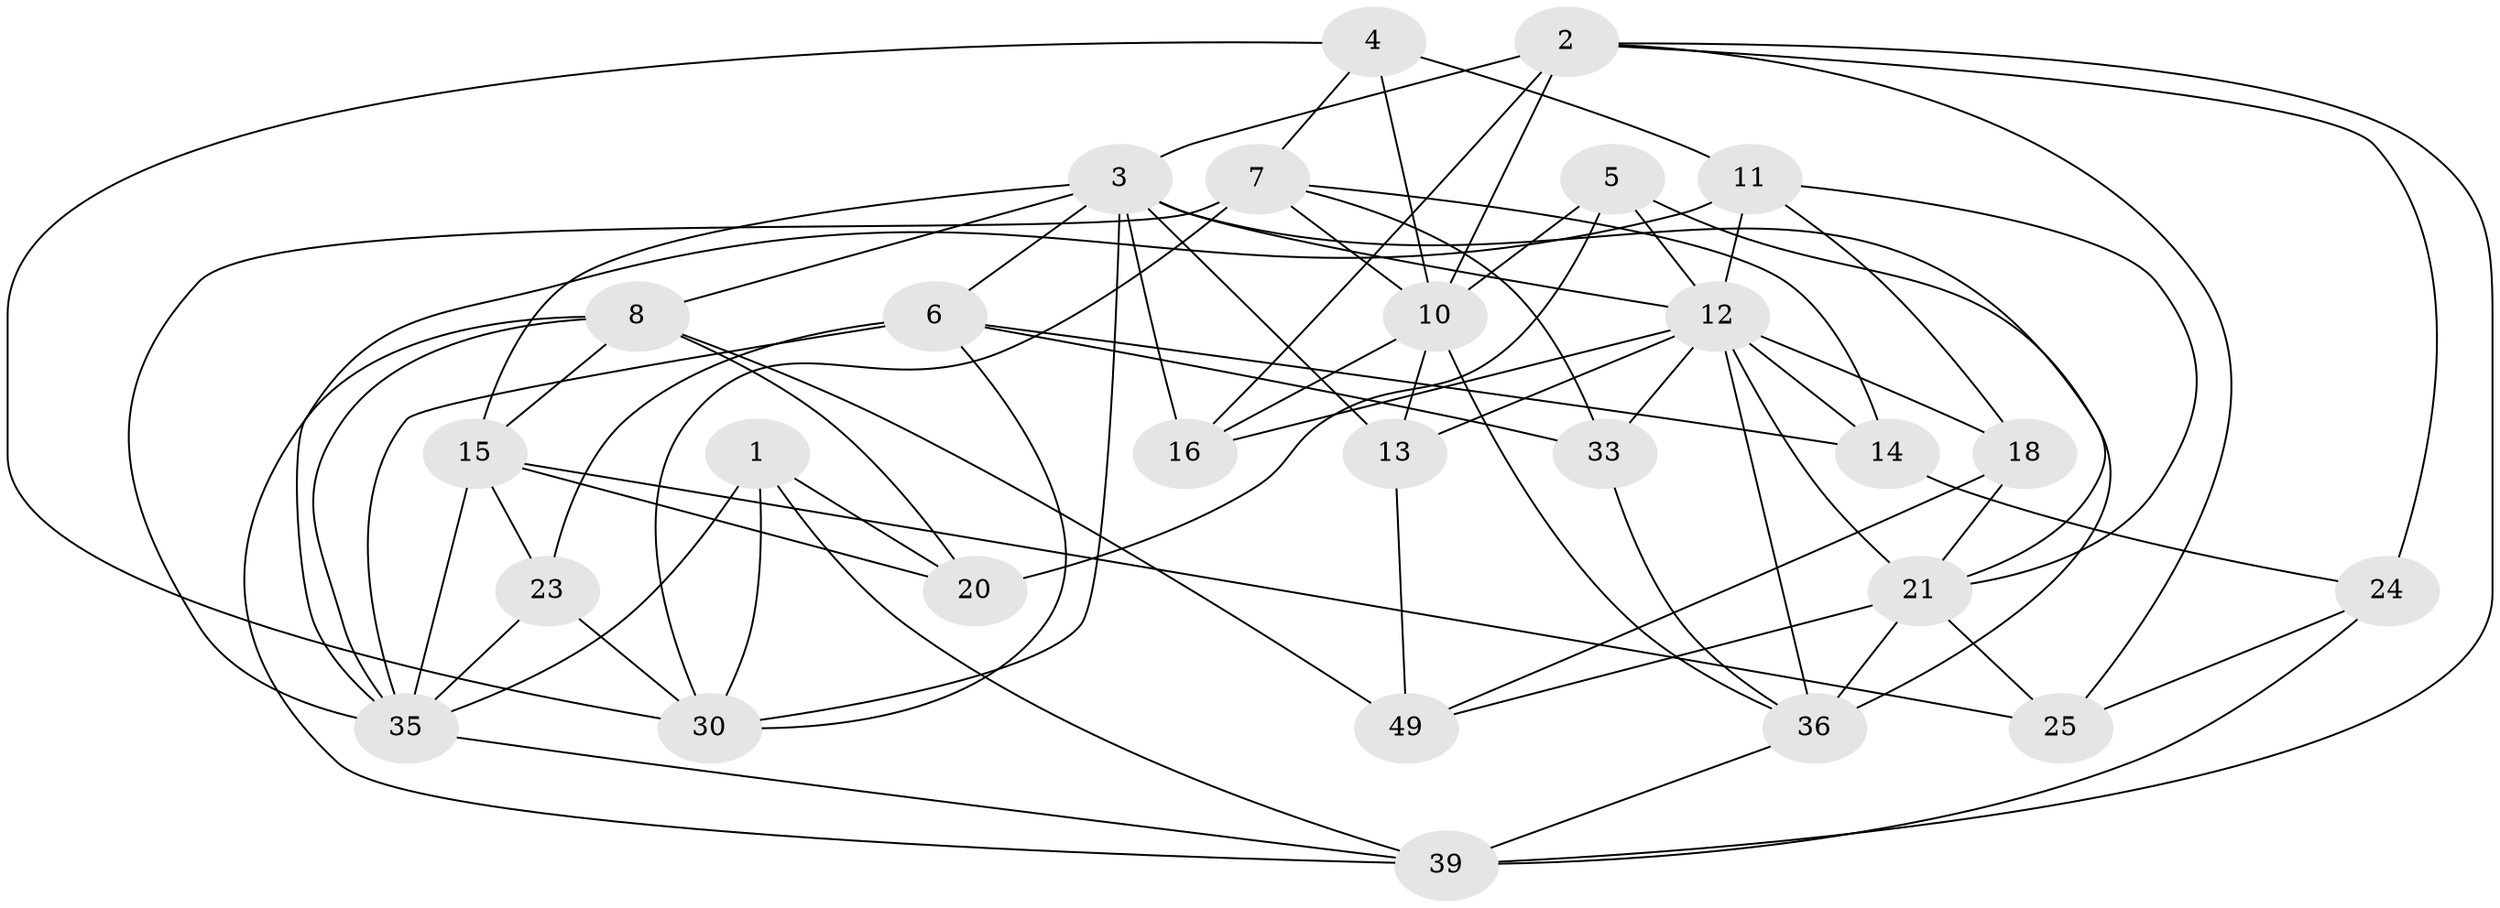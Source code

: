 // original degree distribution, {4: 1.0}
// Generated by graph-tools (version 1.1) at 2025/16/03/09/25 04:16:24]
// undirected, 27 vertices, 73 edges
graph export_dot {
graph [start="1"]
  node [color=gray90,style=filled];
  1;
  2 [super="+9"];
  3 [super="+34+22"];
  4 [super="+27"];
  5;
  6 [super="+28"];
  7 [super="+41+53"];
  8 [super="+31"];
  10 [super="+52+17"];
  11 [super="+38"];
  12 [super="+48+32+19"];
  13;
  14;
  15 [super="+29"];
  16;
  18;
  20;
  21 [super="+37+40"];
  23;
  24;
  25;
  30 [super="+51+46"];
  33;
  35 [super="+45+47"];
  36 [super="+42"];
  39 [super="+44"];
  49;
  1 -- 20;
  1 -- 35;
  1 -- 30;
  1 -- 39;
  2 -- 25;
  2 -- 3;
  2 -- 24;
  2 -- 16;
  2 -- 39;
  2 -- 10;
  3 -- 15;
  3 -- 12 [weight=3];
  3 -- 13;
  3 -- 36 [weight=2];
  3 -- 16;
  3 -- 6;
  3 -- 8;
  3 -- 30;
  4 -- 30;
  4 -- 11 [weight=2];
  4 -- 10;
  4 -- 7 [weight=2];
  5 -- 20;
  5 -- 21;
  5 -- 12;
  5 -- 10;
  6 -- 14;
  6 -- 23;
  6 -- 35;
  6 -- 33;
  6 -- 30;
  7 -- 33;
  7 -- 30;
  7 -- 10 [weight=2];
  7 -- 35;
  7 -- 14;
  8 -- 49;
  8 -- 20;
  8 -- 39;
  8 -- 35;
  8 -- 15;
  10 -- 16;
  10 -- 13;
  10 -- 36;
  11 -- 18;
  11 -- 35;
  11 -- 12;
  11 -- 21;
  12 -- 18;
  12 -- 13;
  12 -- 33;
  12 -- 14;
  12 -- 16;
  12 -- 36;
  12 -- 21;
  13 -- 49;
  14 -- 24;
  15 -- 23;
  15 -- 20;
  15 -- 35;
  15 -- 25;
  18 -- 49;
  18 -- 21;
  21 -- 25;
  21 -- 36 [weight=2];
  21 -- 49;
  23 -- 35;
  23 -- 30;
  24 -- 39;
  24 -- 25;
  33 -- 36;
  35 -- 39;
  36 -- 39;
}

